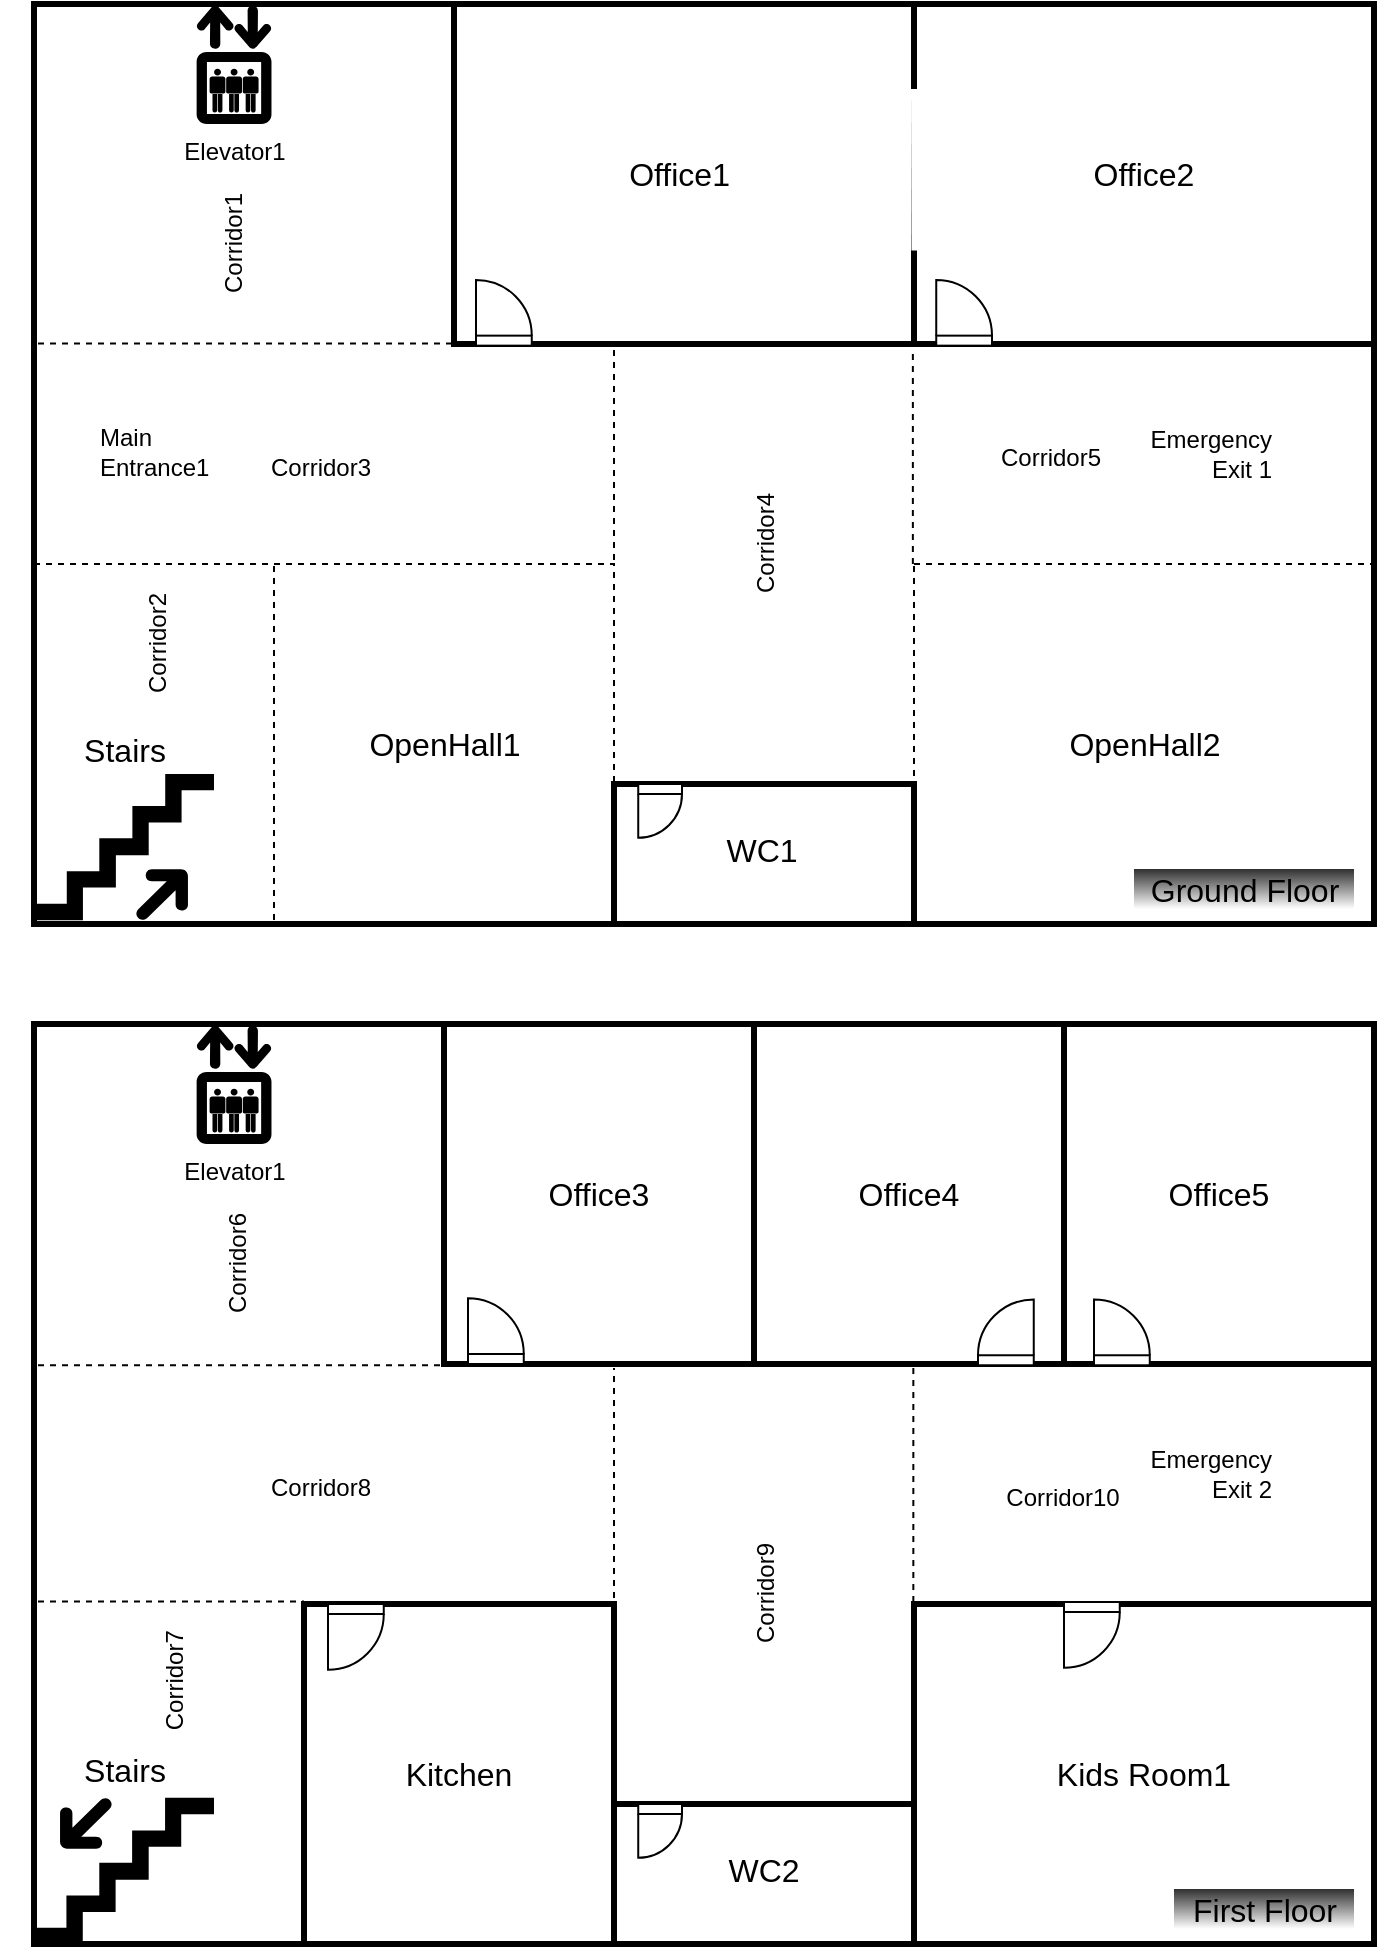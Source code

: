 <mxfile version="13.1.14" type="device"><diagram id="FeTQvDR2r45H1yqkKJsy" name="Page-1"><mxGraphModel dx="793" dy="490" grid="1" gridSize="10" guides="1" tooltips="1" connect="1" arrows="1" fold="1" page="1" pageScale="1" pageWidth="827" pageHeight="1169" math="0" shadow="0"><root><mxCell id="0"/><mxCell id="1" parent="0"/><mxCell id="H_s1jMmFibpZLGyVerqd-1" value="" style="rounded=0;whiteSpace=wrap;html=1;strokeWidth=3;" parent="1" vertex="1"><mxGeometry x="70" y="10" width="670" height="460" as="geometry"/></mxCell><mxCell id="H_s1jMmFibpZLGyVerqd-2" value="Main &lt;br&gt;Entrance1" style="shape=image;html=1;verticalAlign=middle;verticalLabelPosition=middle;labelBackgroundColor=#ffffff;imageAspect=0;aspect=fixed;image=https://cdn4.iconfinder.com/data/icons/basic-user-interface-elements/700/exit-enter-leave-door-out-128.png;labelPosition=right;align=left;" parent="1" vertex="1"><mxGeometry x="53" y="210" width="48" height="48" as="geometry"/></mxCell><mxCell id="H_s1jMmFibpZLGyVerqd-3" value="Emergency&lt;br&gt;Exit 1" style="shape=image;html=1;verticalAlign=middle;verticalLabelPosition=middle;labelBackgroundColor=#ffffff;imageAspect=0;aspect=fixed;image=https://cdn2.iconfinder.com/data/icons/public-services/64/EMERGENCY_EXIT-signaling-door-signs-direction-arrow-128.png;labelPosition=left;align=right;" parent="1" vertex="1"><mxGeometry x="690" y="210" width="50" height="50" as="geometry"/></mxCell><mxCell id="H_s1jMmFibpZLGyVerqd-5" value="&lt;span style=&quot;font-size: 16px&quot;&gt;Stairs&lt;/span&gt;" style="shape=mxgraph.signs.travel.upstairs;html=1;fillColor=#000000;strokeColor=none;verticalLabelPosition=top;verticalAlign=bottom;align=center;labelPosition=center;" parent="1" vertex="1"><mxGeometry x="70" y="395" width="90" height="75" as="geometry"/></mxCell><mxCell id="H_s1jMmFibpZLGyVerqd-9" value="&lt;font style=&quot;font-size: 16px&quot;&gt;Office1&amp;nbsp;&lt;/font&gt;" style="rounded=0;whiteSpace=wrap;html=1;fillColor=#ffffff;strokeWidth=3;" parent="1" vertex="1"><mxGeometry x="280" y="10" width="230" height="170" as="geometry"/></mxCell><mxCell id="H_s1jMmFibpZLGyVerqd-12" value="&lt;span style=&quot;font-size: 16px&quot;&gt;Office2&lt;/span&gt;" style="rounded=0;whiteSpace=wrap;html=1;fillColor=#ffffff;strokeWidth=3;" parent="1" vertex="1"><mxGeometry x="510" y="10" width="230" height="170" as="geometry"/></mxCell><mxCell id="H_s1jMmFibpZLGyVerqd-13" value="" style="rounded=0;whiteSpace=wrap;html=1;fillColor=#ffffff;strokeWidth=3;" parent="1" vertex="1"><mxGeometry x="360" y="400" width="150" height="70" as="geometry"/></mxCell><mxCell id="H_s1jMmFibpZLGyVerqd-15" value="&lt;font style=&quot;font-size: 16px&quot;&gt;WC1&lt;/font&gt;" style="text;html=1;strokeColor=none;fillColor=none;align=center;verticalAlign=middle;whiteSpace=wrap;rounded=0;fontSize=12;" parent="1" vertex="1"><mxGeometry x="414" y="422.5" width="40" height="20" as="geometry"/></mxCell><mxCell id="H_s1jMmFibpZLGyVerqd-16" value="" style="rounded=0;whiteSpace=wrap;html=1;strokeWidth=3;" parent="1" vertex="1"><mxGeometry x="70" y="520" width="670" height="460" as="geometry"/></mxCell><mxCell id="H_s1jMmFibpZLGyVerqd-18" value="&lt;span style=&quot;text-align: right&quot;&gt;Emergency&lt;br&gt;&lt;/span&gt;&lt;span style=&quot;text-align: right&quot;&gt;Exit 2&lt;/span&gt;" style="shape=image;html=1;verticalAlign=middle;verticalLabelPosition=middle;labelBackgroundColor=#ffffff;imageAspect=0;aspect=fixed;image=https://cdn2.iconfinder.com/data/icons/public-services/64/EMERGENCY_EXIT-signaling-door-signs-direction-arrow-128.png;labelPosition=left;align=right;" parent="1" vertex="1"><mxGeometry x="690" y="720" width="50" height="50" as="geometry"/></mxCell><mxCell id="H_s1jMmFibpZLGyVerqd-19" value="&lt;font style=&quot;font-size: 16px&quot;&gt;Stairs&lt;/font&gt;" style="shape=mxgraph.signs.travel.upstairs;html=1;fillColor=#000000;strokeColor=none;verticalLabelPosition=top;verticalAlign=bottom;align=center;flipV=1;flipH=1;labelPosition=center;" parent="1" vertex="1"><mxGeometry x="70" y="905" width="90" height="75" as="geometry"/></mxCell><mxCell id="H_s1jMmFibpZLGyVerqd-20" value="Elevator1" style="shape=mxgraph.signs.travel.elevator;html=1;fillColor=#000000;strokeColor=none;verticalLabelPosition=bottom;verticalAlign=top;align=center;gradientColor=none;fontSize=12;" parent="1" vertex="1"><mxGeometry x="150" y="520" width="40" height="60" as="geometry"/></mxCell><mxCell id="H_s1jMmFibpZLGyVerqd-21" value="&lt;span style=&quot;font-size: 16px&quot;&gt;Office3&lt;/span&gt;" style="rounded=0;whiteSpace=wrap;html=1;fillColor=#ffffff;strokeWidth=3;" parent="1" vertex="1"><mxGeometry x="275" y="520" width="155" height="170" as="geometry"/></mxCell><mxCell id="H_s1jMmFibpZLGyVerqd-22" value="&lt;span style=&quot;font-size: 16px&quot;&gt;Office5&lt;/span&gt;" style="rounded=0;whiteSpace=wrap;html=1;fillColor=#ffffff;strokeWidth=3;" parent="1" vertex="1"><mxGeometry x="585" y="520" width="155" height="170" as="geometry"/></mxCell><mxCell id="H_s1jMmFibpZLGyVerqd-23" value="" style="rounded=0;whiteSpace=wrap;html=1;fillColor=#ffffff;strokeWidth=3;" parent="1" vertex="1"><mxGeometry x="360" y="910" width="150" height="70" as="geometry"/></mxCell><mxCell id="H_s1jMmFibpZLGyVerqd-24" value="&lt;font style=&quot;font-size: 16px&quot;&gt;WC2&lt;/font&gt;" style="text;html=1;strokeColor=none;fillColor=none;align=center;verticalAlign=middle;whiteSpace=wrap;rounded=0;fontSize=12;" parent="1" vertex="1"><mxGeometry x="415" y="932.5" width="40" height="20" as="geometry"/></mxCell><mxCell id="H_s1jMmFibpZLGyVerqd-25" value="&lt;span style=&quot;font-size: 16px&quot;&gt;Office4&lt;/span&gt;" style="rounded=0;whiteSpace=wrap;html=1;fillColor=#ffffff;strokeWidth=3;" parent="1" vertex="1"><mxGeometry x="430" y="520" width="155" height="170" as="geometry"/></mxCell><mxCell id="H_s1jMmFibpZLGyVerqd-26" value="&lt;font style=&quot;font-size: 16px&quot;&gt;Kitchen&lt;/font&gt;" style="rounded=0;whiteSpace=wrap;html=1;fillColor=#ffffff;strokeWidth=3;" parent="1" vertex="1"><mxGeometry x="205" y="810" width="155" height="170" as="geometry"/></mxCell><mxCell id="H_s1jMmFibpZLGyVerqd-27" value="&lt;font style=&quot;font-size: 16px&quot;&gt;Kids Room1&lt;/font&gt;" style="rounded=0;whiteSpace=wrap;html=1;fillColor=#ffffff;strokeWidth=3;" parent="1" vertex="1"><mxGeometry x="510" y="810" width="230" height="170" as="geometry"/></mxCell><mxCell id="skK166J0PUDe55EXS06N-1" value="Ground Floor" style="text;html=1;align=center;verticalAlign=middle;resizable=0;points=[];autosize=1;fontSize=16;fillColor=#303030;gradientColor=#ffffff;" parent="1" vertex="1"><mxGeometry x="620" y="442.5" width="110" height="20" as="geometry"/></mxCell><mxCell id="skK166J0PUDe55EXS06N-2" value="First Floor" style="text;html=1;align=center;verticalAlign=middle;resizable=0;points=[];autosize=1;fontSize=16;fillColor=#303030;gradientColor=#ffffff;" parent="1" vertex="1"><mxGeometry x="640" y="952.5" width="90" height="20" as="geometry"/></mxCell><mxCell id="Xp_Mswd7N3j7wg4HWies-1" value="&lt;font style=&quot;font-size: 12px&quot;&gt;Corridor1&lt;/font&gt;" style="text;html=1;align=center;verticalAlign=middle;resizable=0;points=[];autosize=1;rotation=-90;" parent="1" vertex="1"><mxGeometry x="135" y="120" width="70" height="20" as="geometry"/></mxCell><mxCell id="Xp_Mswd7N3j7wg4HWies-2" value="&lt;font style=&quot;font-size: 12px&quot;&gt;Corridor2&lt;/font&gt;" style="text;html=1;align=center;verticalAlign=middle;resizable=0;points=[];autosize=1;fontSize=16;rotation=-90;" parent="1" vertex="1"><mxGeometry x="95" y="315" width="70" height="30" as="geometry"/></mxCell><mxCell id="Xp_Mswd7N3j7wg4HWies-3" value="&lt;font style=&quot;font-size: 12px&quot;&gt;Corridor6&lt;/font&gt;" style="text;html=1;align=center;verticalAlign=middle;resizable=0;points=[];autosize=1;fontSize=16;rotation=-90;" parent="1" vertex="1"><mxGeometry x="135" y="625" width="70" height="30" as="geometry"/></mxCell><mxCell id="Xp_Mswd7N3j7wg4HWies-4" value="OpenHall2" style="text;html=1;align=center;verticalAlign=middle;resizable=0;points=[];autosize=1;fontSize=16;" parent="1" vertex="1"><mxGeometry x="580" y="370" width="90" height="20" as="geometry"/></mxCell><mxCell id="Xp_Mswd7N3j7wg4HWies-7" value="&lt;font style=&quot;font-size: 12px&quot;&gt;Corridor7&lt;/font&gt;" style="text;html=1;align=center;verticalAlign=middle;resizable=0;points=[];autosize=1;fontSize=16;rotation=-90;" parent="1" vertex="1"><mxGeometry x="103" y="833.63" width="70" height="30" as="geometry"/></mxCell><mxCell id="3f6pccXSzvkbljTfI-Dd-1" value="&lt;font style=&quot;font-size: 12px&quot;&gt;Corridor8&lt;/font&gt;" style="text;html=1;align=center;verticalAlign=middle;resizable=0;points=[];autosize=1;fontSize=16;rotation=0;" parent="1" vertex="1"><mxGeometry x="178" y="735" width="70" height="30" as="geometry"/></mxCell><mxCell id="3f6pccXSzvkbljTfI-Dd-2" value="&lt;font style=&quot;font-size: 12px&quot;&gt;Corridor9&lt;/font&gt;" style="text;html=1;align=center;verticalAlign=middle;resizable=0;points=[];autosize=1;fontSize=16;rotation=-90;" parent="1" vertex="1"><mxGeometry x="399" y="790" width="70" height="30" as="geometry"/></mxCell><mxCell id="3f6pccXSzvkbljTfI-Dd-3" value="&lt;font style=&quot;font-size: 12px&quot;&gt;Corridor10&lt;/font&gt;" style="text;html=1;align=center;verticalAlign=middle;resizable=0;points=[];autosize=1;fontSize=16;rotation=0;" parent="1" vertex="1"><mxGeometry x="549" y="740" width="70" height="30" as="geometry"/></mxCell><mxCell id="3f6pccXSzvkbljTfI-Dd-4" value="Elevator1" style="shape=mxgraph.signs.travel.elevator;html=1;fillColor=#000000;strokeColor=none;verticalLabelPosition=bottom;verticalAlign=top;align=center;gradientColor=none;fontSize=12;" parent="1" vertex="1"><mxGeometry x="150" y="10" width="40" height="60" as="geometry"/></mxCell><mxCell id="3f6pccXSzvkbljTfI-Dd-5" value="&lt;font style=&quot;font-size: 12px&quot;&gt;Corridor3&lt;/font&gt;" style="text;html=1;align=center;verticalAlign=middle;resizable=0;points=[];autosize=1;fontSize=16;rotation=0;" parent="1" vertex="1"><mxGeometry x="178" y="225" width="70" height="30" as="geometry"/></mxCell><mxCell id="3f6pccXSzvkbljTfI-Dd-6" value="&lt;font style=&quot;font-size: 12px&quot;&gt;Corridor4&lt;/font&gt;" style="text;html=1;align=center;verticalAlign=middle;resizable=0;points=[];autosize=1;fontSize=16;rotation=-90;" parent="1" vertex="1"><mxGeometry x="399" y="265" width="70" height="30" as="geometry"/></mxCell><mxCell id="3f6pccXSzvkbljTfI-Dd-7" value="&lt;font style=&quot;font-size: 12px&quot;&gt;Corridor5&lt;/font&gt;" style="text;html=1;align=center;verticalAlign=middle;resizable=0;points=[];autosize=1;fontSize=16;rotation=0;" parent="1" vertex="1"><mxGeometry x="542.88" y="220" width="70" height="30" as="geometry"/></mxCell><mxCell id="3f6pccXSzvkbljTfI-Dd-8" value="OpenHall1" style="text;html=1;align=center;verticalAlign=middle;resizable=0;points=[];autosize=1;fontSize=16;rotation=0;" parent="1" vertex="1"><mxGeometry x="230" y="370" width="90" height="20" as="geometry"/></mxCell><mxCell id="3f6pccXSzvkbljTfI-Dd-11" value="" style="whiteSpace=wrap;html=1;dashed=1;fillColor=none;" parent="1" vertex="1"><mxGeometry x="190" y="290" width="170" height="180" as="geometry"/></mxCell><mxCell id="3f6pccXSzvkbljTfI-Dd-14" value="" style="whiteSpace=wrap;html=1;dashed=1;fillColor=none;" parent="1" vertex="1"><mxGeometry x="510" y="290" width="230" height="180" as="geometry"/></mxCell><mxCell id="a8PWHZGqlcuG7k96jP5u-2" value="" style="endArrow=none;html=1;strokeWidth=3;entryX=0;entryY=0.25;entryDx=0;entryDy=0;exitX=0.001;exitY=0.725;exitDx=0;exitDy=0;exitPerimeter=0;strokeColor=#FFFFFF;" parent="1" source="H_s1jMmFibpZLGyVerqd-12" target="H_s1jMmFibpZLGyVerqd-12" edge="1"><mxGeometry width="50" height="50" relative="1" as="geometry"><mxPoint x="530" y="130" as="sourcePoint"/><mxPoint x="580" y="80" as="targetPoint"/></mxGeometry></mxCell><mxCell id="5GdAX1s8Jzc7wX9mB9Fd-1" value="" style="shape=image;html=1;verticalAlign=top;verticalLabelPosition=bottom;labelBackgroundColor=#ffffff;imageAspect=0;aspect=fixed;image=https://cdn2.iconfinder.com/data/icons/font-awesome/1792/fire-extinguisher-128.png;dashed=1;" parent="1" vertex="1"><mxGeometry x="72" y="182" width="28" height="28" as="geometry"/></mxCell><mxCell id="5GdAX1s8Jzc7wX9mB9Fd-2" value="" style="shape=image;html=1;verticalAlign=top;verticalLabelPosition=bottom;labelBackgroundColor=#ffffff;imageAspect=0;aspect=fixed;image=https://cdn2.iconfinder.com/data/icons/font-awesome/1792/fire-extinguisher-128.png;dashed=1;" parent="1" vertex="1"><mxGeometry x="72" y="694" width="28" height="28" as="geometry"/></mxCell><mxCell id="5GdAX1s8Jzc7wX9mB9Fd-3" value="" style="shape=image;html=1;verticalAlign=top;verticalLabelPosition=bottom;labelBackgroundColor=#ffffff;imageAspect=0;aspect=fixed;image=https://cdn2.iconfinder.com/data/icons/font-awesome/1792/fire-extinguisher-128.png;dashed=1;" parent="1" vertex="1"><mxGeometry x="712" y="780" width="28" height="28" as="geometry"/></mxCell><mxCell id="-vAEOhTMysUTkYDnrahm-1" value="" style="verticalLabelPosition=bottom;html=1;verticalAlign=top;align=center;shape=mxgraph.floorplan.doorLeft;aspect=fixed;rotation=-180;flipH=1;" parent="1" vertex="1"><mxGeometry x="291" y="151.19" width="27.88" height="29.63" as="geometry"/></mxCell><mxCell id="-vAEOhTMysUTkYDnrahm-2" value="" style="verticalLabelPosition=bottom;html=1;verticalAlign=top;align=center;shape=mxgraph.floorplan.doorLeft;aspect=fixed;rotation=-180;flipH=1;" parent="1" vertex="1"><mxGeometry x="521.12" y="151.19" width="27.88" height="29.63" as="geometry"/></mxCell><mxCell id="-vAEOhTMysUTkYDnrahm-3" value="" style="verticalLabelPosition=bottom;html=1;verticalAlign=top;align=center;shape=mxgraph.floorplan.doorLeft;aspect=fixed;rotation=-180;flipH=1;" parent="1" vertex="1"><mxGeometry x="287" y="660.37" width="27.88" height="29.63" as="geometry"/></mxCell><mxCell id="-vAEOhTMysUTkYDnrahm-4" value="" style="verticalLabelPosition=bottom;html=1;verticalAlign=top;align=center;shape=mxgraph.floorplan.doorLeft;aspect=fixed;rotation=-180;flipH=0;" parent="1" vertex="1"><mxGeometry x="542" y="661" width="27.88" height="29.63" as="geometry"/></mxCell><mxCell id="-vAEOhTMysUTkYDnrahm-5" value="" style="verticalLabelPosition=bottom;html=1;verticalAlign=top;align=center;shape=mxgraph.floorplan.doorLeft;aspect=fixed;rotation=-180;flipH=1;" parent="1" vertex="1"><mxGeometry x="600" y="661" width="27.88" height="29.63" as="geometry"/></mxCell><mxCell id="-vAEOhTMysUTkYDnrahm-6" value="" style="verticalLabelPosition=bottom;html=1;verticalAlign=top;align=center;shape=mxgraph.floorplan.doorLeft;aspect=fixed;rotation=-180;flipH=1;flipV=1;" parent="1" vertex="1"><mxGeometry x="585" y="809" width="27.88" height="29.63" as="geometry"/></mxCell><mxCell id="-vAEOhTMysUTkYDnrahm-7" value="" style="verticalLabelPosition=bottom;html=1;verticalAlign=top;align=center;shape=mxgraph.floorplan.doorLeft;aspect=fixed;rotation=-180;flipH=1;flipV=1;" parent="1" vertex="1"><mxGeometry x="217" y="810" width="27.88" height="29.63" as="geometry"/></mxCell><mxCell id="-vAEOhTMysUTkYDnrahm-8" value="" style="verticalLabelPosition=bottom;html=1;verticalAlign=top;align=center;shape=mxgraph.floorplan.doorLeft;aspect=fixed;rotation=-180;flipH=1;flipV=1;" parent="1" vertex="1"><mxGeometry x="372.12" y="910" width="21.88" height="23.25" as="geometry"/></mxCell><mxCell id="-vAEOhTMysUTkYDnrahm-9" value="" style="verticalLabelPosition=bottom;html=1;verticalAlign=top;align=center;shape=mxgraph.floorplan.doorLeft;aspect=fixed;rotation=-180;flipH=1;flipV=1;" parent="1" vertex="1"><mxGeometry x="372.12" y="400" width="21.88" height="23.25" as="geometry"/></mxCell><mxCell id="-vAEOhTMysUTkYDnrahm-12" value="" style="endArrow=none;dashed=1;html=1;" parent="1" edge="1"><mxGeometry width="50" height="50" relative="1" as="geometry"><mxPoint x="360" y="288" as="sourcePoint"/><mxPoint x="360" y="180" as="targetPoint"/></mxGeometry></mxCell><mxCell id="-vAEOhTMysUTkYDnrahm-13" value="" style="endArrow=none;dashed=1;html=1;" parent="1" edge="1"><mxGeometry width="50" height="50" relative="1" as="geometry"><mxPoint x="509.43" y="290" as="sourcePoint"/><mxPoint x="509.43" y="182" as="targetPoint"/></mxGeometry></mxCell><mxCell id="-vAEOhTMysUTkYDnrahm-14" value="" style="endArrow=none;dashed=1;html=1;" parent="1" edge="1"><mxGeometry width="50" height="50" relative="1" as="geometry"><mxPoint x="360" y="807" as="sourcePoint"/><mxPoint x="360" y="692" as="targetPoint"/></mxGeometry></mxCell><mxCell id="-vAEOhTMysUTkYDnrahm-17" value="" style="endArrow=none;dashed=1;html=1;" parent="1" edge="1"><mxGeometry width="50" height="50" relative="1" as="geometry"><mxPoint x="509.67" y="809" as="sourcePoint"/><mxPoint x="509.67" y="691" as="targetPoint"/></mxGeometry></mxCell><mxCell id="-vAEOhTMysUTkYDnrahm-18" value="" style="endArrow=none;dashed=1;html=1;" parent="1" edge="1"><mxGeometry width="50" height="50" relative="1" as="geometry"><mxPoint x="72" y="808.81" as="sourcePoint"/><mxPoint x="205" y="808.81" as="targetPoint"/></mxGeometry></mxCell><mxCell id="-vAEOhTMysUTkYDnrahm-20" value="" style="endArrow=none;dashed=1;html=1;" parent="1" edge="1"><mxGeometry width="50" height="50" relative="1" as="geometry"><mxPoint x="72" y="690.63" as="sourcePoint"/><mxPoint x="275" y="690.63" as="targetPoint"/></mxGeometry></mxCell><mxCell id="-vAEOhTMysUTkYDnrahm-21" value="" style="endArrow=none;dashed=1;html=1;" parent="1" edge="1"><mxGeometry width="50" height="50" relative="1" as="geometry"><mxPoint x="72" y="179.81" as="sourcePoint"/><mxPoint x="280.0" y="179.81" as="targetPoint"/></mxGeometry></mxCell><mxCell id="-vAEOhTMysUTkYDnrahm-22" value="" style="endArrow=none;dashed=1;html=1;" parent="1" edge="1"><mxGeometry width="50" height="50" relative="1" as="geometry"><mxPoint x="70" y="290" as="sourcePoint"/><mxPoint x="196.5" y="290" as="targetPoint"/></mxGeometry></mxCell></root></mxGraphModel></diagram></mxfile>